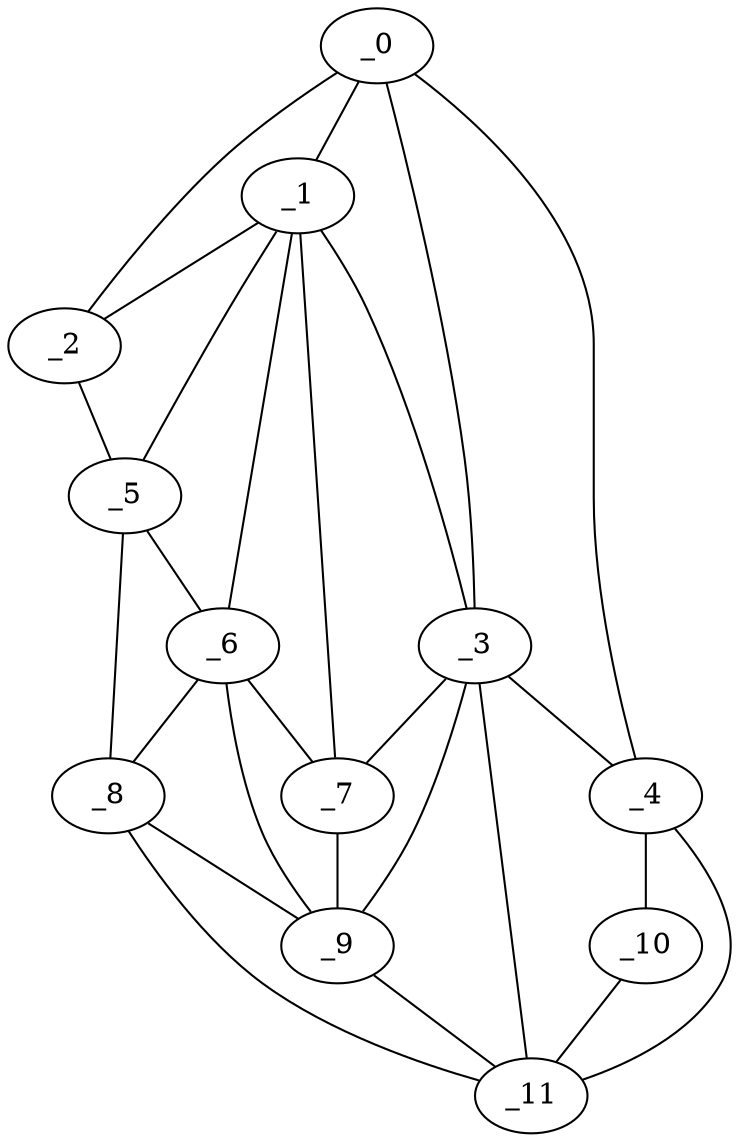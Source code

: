 graph "obj13__255.gxl" {
	_0	 [x=46,
		y=21];
	_1	 [x=51,
		y=18];
	_0 -- _1	 [valence=2];
	_2	 [x=53,
		y=5];
	_0 -- _2	 [valence=1];
	_3	 [x=55,
		y=32];
	_0 -- _3	 [valence=1];
	_4	 [x=60,
		y=126];
	_0 -- _4	 [valence=1];
	_1 -- _2	 [valence=2];
	_1 -- _3	 [valence=1];
	_5	 [x=74,
		y=4];
	_1 -- _5	 [valence=1];
	_6	 [x=77,
		y=18];
	_1 -- _6	 [valence=2];
	_7	 [x=77,
		y=24];
	_1 -- _7	 [valence=2];
	_2 -- _5	 [valence=1];
	_3 -- _4	 [valence=2];
	_3 -- _7	 [valence=2];
	_9	 [x=81,
		y=29];
	_3 -- _9	 [valence=1];
	_11	 [x=83,
		y=36];
	_3 -- _11	 [valence=1];
	_10	 [x=82,
		y=124];
	_4 -- _10	 [valence=1];
	_4 -- _11	 [valence=2];
	_5 -- _6	 [valence=2];
	_8	 [x=78,
		y=11];
	_5 -- _8	 [valence=1];
	_6 -- _7	 [valence=2];
	_6 -- _8	 [valence=1];
	_6 -- _9	 [valence=2];
	_7 -- _9	 [valence=2];
	_8 -- _9	 [valence=2];
	_8 -- _11	 [valence=1];
	_9 -- _11	 [valence=2];
	_10 -- _11	 [valence=1];
}
